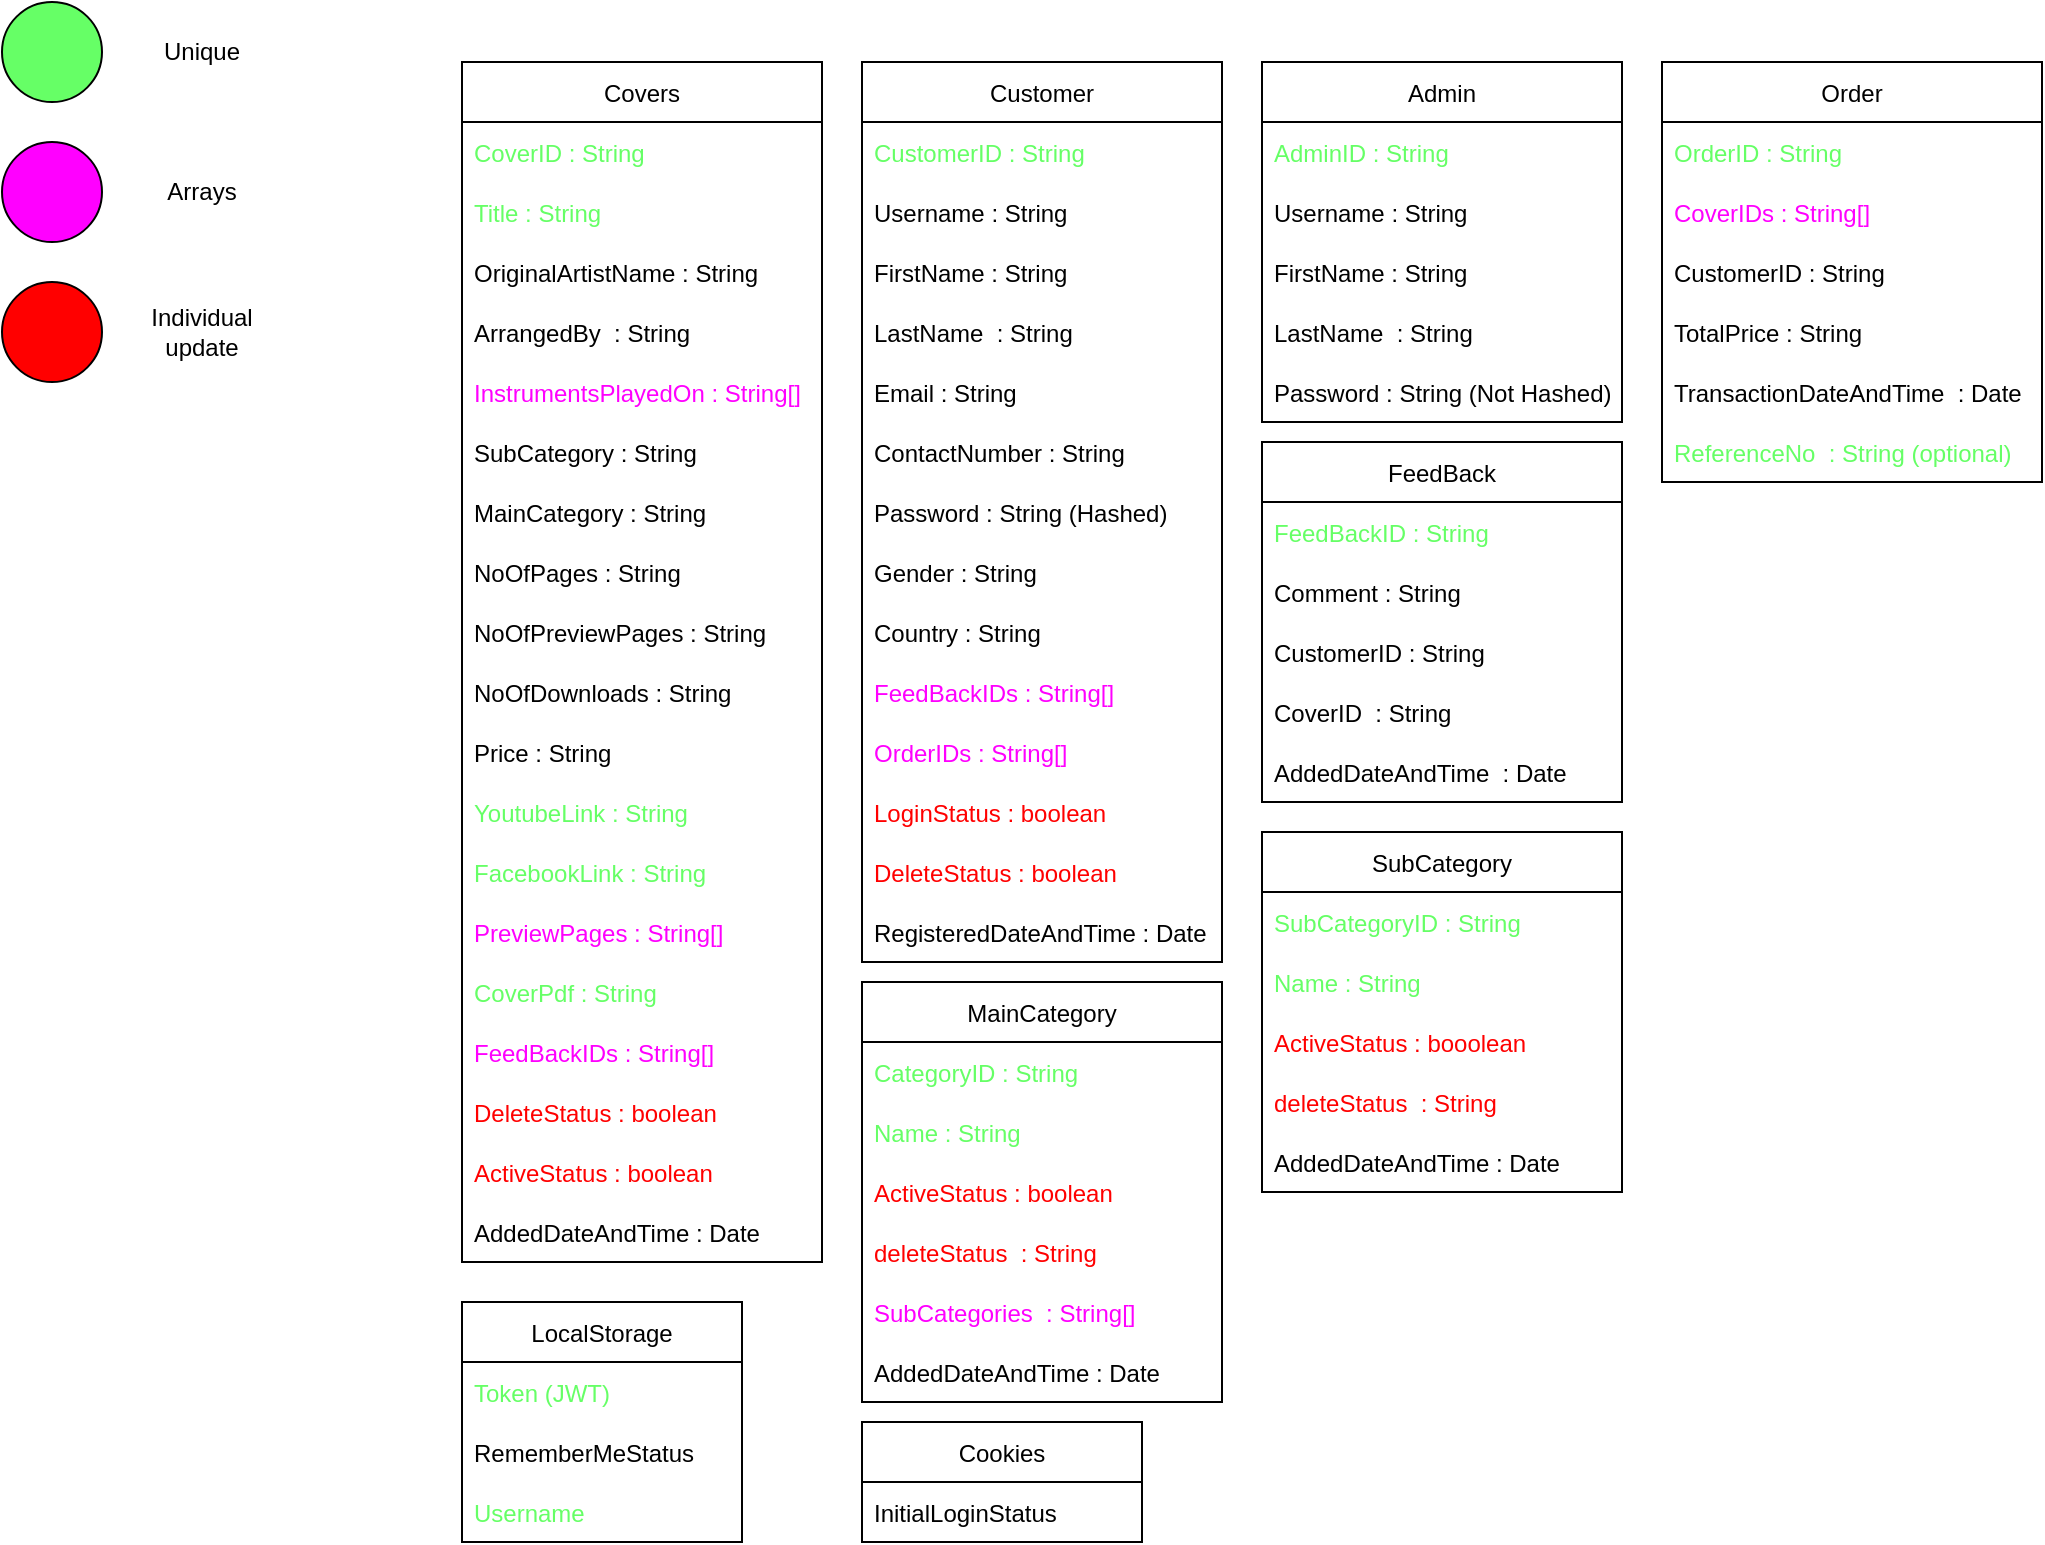 <mxfile version="15.7.3" type="device"><diagram id="PAt_GHvr0KQjyoEOLBBO" name="Page-1"><mxGraphModel dx="1796" dy="614" grid="1" gridSize="10" guides="1" tooltips="1" connect="1" arrows="1" fold="1" page="1" pageScale="1" pageWidth="850" pageHeight="1100" math="0" shadow="0"><root><mxCell id="0"/><mxCell id="1" parent="0"/><mxCell id="BPiIOK6Cy4OtWZ3S1OGS-2" value="Covers" style="swimlane;fontStyle=0;childLayout=stackLayout;horizontal=1;startSize=30;horizontalStack=0;resizeParent=1;resizeParentMax=0;resizeLast=0;collapsible=1;marginBottom=0;" vertex="1" parent="1"><mxGeometry x="70" y="60" width="180" height="600" as="geometry"/></mxCell><mxCell id="BPiIOK6Cy4OtWZ3S1OGS-3" value="CoverID : String" style="text;strokeColor=none;fillColor=none;align=left;verticalAlign=middle;spacingLeft=4;spacingRight=4;overflow=hidden;points=[[0,0.5],[1,0.5]];portConstraint=eastwest;rotatable=0;fontColor=#66FF66;" vertex="1" parent="BPiIOK6Cy4OtWZ3S1OGS-2"><mxGeometry y="30" width="180" height="30" as="geometry"/></mxCell><mxCell id="BPiIOK6Cy4OtWZ3S1OGS-4" value="Title : String" style="text;strokeColor=none;fillColor=none;align=left;verticalAlign=middle;spacingLeft=4;spacingRight=4;overflow=hidden;points=[[0,0.5],[1,0.5]];portConstraint=eastwest;rotatable=0;fontColor=#66FF66;" vertex="1" parent="BPiIOK6Cy4OtWZ3S1OGS-2"><mxGeometry y="60" width="180" height="30" as="geometry"/></mxCell><mxCell id="BPiIOK6Cy4OtWZ3S1OGS-5" value="OriginalArtistName : String" style="text;strokeColor=none;fillColor=none;align=left;verticalAlign=middle;spacingLeft=4;spacingRight=4;overflow=hidden;points=[[0,0.5],[1,0.5]];portConstraint=eastwest;rotatable=0;" vertex="1" parent="BPiIOK6Cy4OtWZ3S1OGS-2"><mxGeometry y="90" width="180" height="30" as="geometry"/></mxCell><mxCell id="BPiIOK6Cy4OtWZ3S1OGS-6" value="ArrangedBy  : String " style="text;strokeColor=none;fillColor=none;align=left;verticalAlign=middle;spacingLeft=4;spacingRight=4;overflow=hidden;points=[[0,0.5],[1,0.5]];portConstraint=eastwest;rotatable=0;" vertex="1" parent="BPiIOK6Cy4OtWZ3S1OGS-2"><mxGeometry y="120" width="180" height="30" as="geometry"/></mxCell><mxCell id="BPiIOK6Cy4OtWZ3S1OGS-7" value="InstrumentsPlayedOn : String[]" style="text;strokeColor=none;fillColor=none;align=left;verticalAlign=middle;spacingLeft=4;spacingRight=4;overflow=hidden;points=[[0,0.5],[1,0.5]];portConstraint=eastwest;rotatable=0;fontColor=#FF00FF;" vertex="1" parent="BPiIOK6Cy4OtWZ3S1OGS-2"><mxGeometry y="150" width="180" height="30" as="geometry"/></mxCell><mxCell id="BPiIOK6Cy4OtWZ3S1OGS-13" value="SubCategory : String" style="text;strokeColor=none;fillColor=none;align=left;verticalAlign=middle;spacingLeft=4;spacingRight=4;overflow=hidden;points=[[0,0.5],[1,0.5]];portConstraint=eastwest;rotatable=0;" vertex="1" parent="BPiIOK6Cy4OtWZ3S1OGS-2"><mxGeometry y="180" width="180" height="30" as="geometry"/></mxCell><mxCell id="BPiIOK6Cy4OtWZ3S1OGS-12" value="MainCategory : String" style="text;strokeColor=none;fillColor=none;align=left;verticalAlign=middle;spacingLeft=4;spacingRight=4;overflow=hidden;points=[[0,0.5],[1,0.5]];portConstraint=eastwest;rotatable=0;" vertex="1" parent="BPiIOK6Cy4OtWZ3S1OGS-2"><mxGeometry y="210" width="180" height="30" as="geometry"/></mxCell><mxCell id="BPiIOK6Cy4OtWZ3S1OGS-10" value="NoOfPages : String" style="text;strokeColor=none;fillColor=none;align=left;verticalAlign=middle;spacingLeft=4;spacingRight=4;overflow=hidden;points=[[0,0.5],[1,0.5]];portConstraint=eastwest;rotatable=0;" vertex="1" parent="BPiIOK6Cy4OtWZ3S1OGS-2"><mxGeometry y="240" width="180" height="30" as="geometry"/></mxCell><mxCell id="BPiIOK6Cy4OtWZ3S1OGS-11" value="NoOfPreviewPages : String" style="text;strokeColor=none;fillColor=none;align=left;verticalAlign=middle;spacingLeft=4;spacingRight=4;overflow=hidden;points=[[0,0.5],[1,0.5]];portConstraint=eastwest;rotatable=0;" vertex="1" parent="BPiIOK6Cy4OtWZ3S1OGS-2"><mxGeometry y="270" width="180" height="30" as="geometry"/></mxCell><mxCell id="BPiIOK6Cy4OtWZ3S1OGS-9" value="NoOfDownloads : String" style="text;strokeColor=none;fillColor=none;align=left;verticalAlign=middle;spacingLeft=4;spacingRight=4;overflow=hidden;points=[[0,0.5],[1,0.5]];portConstraint=eastwest;rotatable=0;" vertex="1" parent="BPiIOK6Cy4OtWZ3S1OGS-2"><mxGeometry y="300" width="180" height="30" as="geometry"/></mxCell><mxCell id="BPiIOK6Cy4OtWZ3S1OGS-8" value="Price : String" style="text;strokeColor=none;fillColor=none;align=left;verticalAlign=middle;spacingLeft=4;spacingRight=4;overflow=hidden;points=[[0,0.5],[1,0.5]];portConstraint=eastwest;rotatable=0;" vertex="1" parent="BPiIOK6Cy4OtWZ3S1OGS-2"><mxGeometry y="330" width="180" height="30" as="geometry"/></mxCell><mxCell id="BPiIOK6Cy4OtWZ3S1OGS-14" value="YoutubeLink : String" style="text;strokeColor=none;fillColor=none;align=left;verticalAlign=middle;spacingLeft=4;spacingRight=4;overflow=hidden;points=[[0,0.5],[1,0.5]];portConstraint=eastwest;rotatable=0;fontColor=#66FF66;" vertex="1" parent="BPiIOK6Cy4OtWZ3S1OGS-2"><mxGeometry y="360" width="180" height="30" as="geometry"/></mxCell><mxCell id="BPiIOK6Cy4OtWZ3S1OGS-18" value="FacebookLink : String" style="text;strokeColor=none;fillColor=none;align=left;verticalAlign=middle;spacingLeft=4;spacingRight=4;overflow=hidden;points=[[0,0.5],[1,0.5]];portConstraint=eastwest;rotatable=0;fontColor=#66FF66;" vertex="1" parent="BPiIOK6Cy4OtWZ3S1OGS-2"><mxGeometry y="390" width="180" height="30" as="geometry"/></mxCell><mxCell id="BPiIOK6Cy4OtWZ3S1OGS-17" value="PreviewPages : String[]" style="text;strokeColor=none;fillColor=none;align=left;verticalAlign=middle;spacingLeft=4;spacingRight=4;overflow=hidden;points=[[0,0.5],[1,0.5]];portConstraint=eastwest;rotatable=0;fontColor=#FF00FF;" vertex="1" parent="BPiIOK6Cy4OtWZ3S1OGS-2"><mxGeometry y="420" width="180" height="30" as="geometry"/></mxCell><mxCell id="BPiIOK6Cy4OtWZ3S1OGS-16" value="CoverPdf : String" style="text;strokeColor=none;fillColor=none;align=left;verticalAlign=middle;spacingLeft=4;spacingRight=4;overflow=hidden;points=[[0,0.5],[1,0.5]];portConstraint=eastwest;rotatable=0;fontColor=#66FF66;" vertex="1" parent="BPiIOK6Cy4OtWZ3S1OGS-2"><mxGeometry y="450" width="180" height="30" as="geometry"/></mxCell><mxCell id="BPiIOK6Cy4OtWZ3S1OGS-75" value="FeedBackIDs : String[]" style="text;strokeColor=none;fillColor=none;align=left;verticalAlign=middle;spacingLeft=4;spacingRight=4;overflow=hidden;points=[[0,0.5],[1,0.5]];portConstraint=eastwest;rotatable=0;fontColor=#FF00FF;" vertex="1" parent="BPiIOK6Cy4OtWZ3S1OGS-2"><mxGeometry y="480" width="180" height="30" as="geometry"/></mxCell><mxCell id="BPiIOK6Cy4OtWZ3S1OGS-15" value="DeleteStatus : boolean " style="text;strokeColor=none;fillColor=none;align=left;verticalAlign=middle;spacingLeft=4;spacingRight=4;overflow=hidden;points=[[0,0.5],[1,0.5]];portConstraint=eastwest;rotatable=0;fontColor=#FF0000;" vertex="1" parent="BPiIOK6Cy4OtWZ3S1OGS-2"><mxGeometry y="510" width="180" height="30" as="geometry"/></mxCell><mxCell id="BPiIOK6Cy4OtWZ3S1OGS-19" value="ActiveStatus : boolean" style="text;strokeColor=none;fillColor=none;align=left;verticalAlign=middle;spacingLeft=4;spacingRight=4;overflow=hidden;points=[[0,0.5],[1,0.5]];portConstraint=eastwest;rotatable=0;fontColor=#FF0000;" vertex="1" parent="BPiIOK6Cy4OtWZ3S1OGS-2"><mxGeometry y="540" width="180" height="30" as="geometry"/></mxCell><mxCell id="BPiIOK6Cy4OtWZ3S1OGS-20" value="AddedDateAndTime : Date" style="text;strokeColor=none;fillColor=none;align=left;verticalAlign=middle;spacingLeft=4;spacingRight=4;overflow=hidden;points=[[0,0.5],[1,0.5]];portConstraint=eastwest;rotatable=0;" vertex="1" parent="BPiIOK6Cy4OtWZ3S1OGS-2"><mxGeometry y="570" width="180" height="30" as="geometry"/></mxCell><mxCell id="BPiIOK6Cy4OtWZ3S1OGS-21" value="Customer" style="swimlane;fontStyle=0;childLayout=stackLayout;horizontal=1;startSize=30;horizontalStack=0;resizeParent=1;resizeParentMax=0;resizeLast=0;collapsible=1;marginBottom=0;" vertex="1" parent="1"><mxGeometry x="270" y="60" width="180" height="450" as="geometry"/></mxCell><mxCell id="BPiIOK6Cy4OtWZ3S1OGS-22" value="CustomerID : String" style="text;strokeColor=none;fillColor=none;align=left;verticalAlign=middle;spacingLeft=4;spacingRight=4;overflow=hidden;points=[[0,0.5],[1,0.5]];portConstraint=eastwest;rotatable=0;fontColor=#66FF66;" vertex="1" parent="BPiIOK6Cy4OtWZ3S1OGS-21"><mxGeometry y="30" width="180" height="30" as="geometry"/></mxCell><mxCell id="BPiIOK6Cy4OtWZ3S1OGS-23" value="Username : String" style="text;strokeColor=none;fillColor=none;align=left;verticalAlign=middle;spacingLeft=4;spacingRight=4;overflow=hidden;points=[[0,0.5],[1,0.5]];portConstraint=eastwest;rotatable=0;" vertex="1" parent="BPiIOK6Cy4OtWZ3S1OGS-21"><mxGeometry y="60" width="180" height="30" as="geometry"/></mxCell><mxCell id="BPiIOK6Cy4OtWZ3S1OGS-24" value="FirstName : String" style="text;strokeColor=none;fillColor=none;align=left;verticalAlign=middle;spacingLeft=4;spacingRight=4;overflow=hidden;points=[[0,0.5],[1,0.5]];portConstraint=eastwest;rotatable=0;" vertex="1" parent="BPiIOK6Cy4OtWZ3S1OGS-21"><mxGeometry y="90" width="180" height="30" as="geometry"/></mxCell><mxCell id="BPiIOK6Cy4OtWZ3S1OGS-25" value="LastName  : String " style="text;strokeColor=none;fillColor=none;align=left;verticalAlign=middle;spacingLeft=4;spacingRight=4;overflow=hidden;points=[[0,0.5],[1,0.5]];portConstraint=eastwest;rotatable=0;" vertex="1" parent="BPiIOK6Cy4OtWZ3S1OGS-21"><mxGeometry y="120" width="180" height="30" as="geometry"/></mxCell><mxCell id="BPiIOK6Cy4OtWZ3S1OGS-26" value="Email : String" style="text;strokeColor=none;fillColor=none;align=left;verticalAlign=middle;spacingLeft=4;spacingRight=4;overflow=hidden;points=[[0,0.5],[1,0.5]];portConstraint=eastwest;rotatable=0;" vertex="1" parent="BPiIOK6Cy4OtWZ3S1OGS-21"><mxGeometry y="150" width="180" height="30" as="geometry"/></mxCell><mxCell id="BPiIOK6Cy4OtWZ3S1OGS-27" value="ContactNumber : String" style="text;strokeColor=none;fillColor=none;align=left;verticalAlign=middle;spacingLeft=4;spacingRight=4;overflow=hidden;points=[[0,0.5],[1,0.5]];portConstraint=eastwest;rotatable=0;" vertex="1" parent="BPiIOK6Cy4OtWZ3S1OGS-21"><mxGeometry y="180" width="180" height="30" as="geometry"/></mxCell><mxCell id="BPiIOK6Cy4OtWZ3S1OGS-28" value="Password : String (Hashed)" style="text;strokeColor=none;fillColor=none;align=left;verticalAlign=middle;spacingLeft=4;spacingRight=4;overflow=hidden;points=[[0,0.5],[1,0.5]];portConstraint=eastwest;rotatable=0;" vertex="1" parent="BPiIOK6Cy4OtWZ3S1OGS-21"><mxGeometry y="210" width="180" height="30" as="geometry"/></mxCell><mxCell id="BPiIOK6Cy4OtWZ3S1OGS-29" value="Gender : String" style="text;strokeColor=none;fillColor=none;align=left;verticalAlign=middle;spacingLeft=4;spacingRight=4;overflow=hidden;points=[[0,0.5],[1,0.5]];portConstraint=eastwest;rotatable=0;" vertex="1" parent="BPiIOK6Cy4OtWZ3S1OGS-21"><mxGeometry y="240" width="180" height="30" as="geometry"/></mxCell><mxCell id="BPiIOK6Cy4OtWZ3S1OGS-30" value="Country : String" style="text;strokeColor=none;fillColor=none;align=left;verticalAlign=middle;spacingLeft=4;spacingRight=4;overflow=hidden;points=[[0,0.5],[1,0.5]];portConstraint=eastwest;rotatable=0;" vertex="1" parent="BPiIOK6Cy4OtWZ3S1OGS-21"><mxGeometry y="270" width="180" height="30" as="geometry"/></mxCell><mxCell id="BPiIOK6Cy4OtWZ3S1OGS-74" value="FeedBackIDs : String[]" style="text;strokeColor=none;fillColor=none;align=left;verticalAlign=middle;spacingLeft=4;spacingRight=4;overflow=hidden;points=[[0,0.5],[1,0.5]];portConstraint=eastwest;rotatable=0;fontColor=#FF00FF;" vertex="1" parent="BPiIOK6Cy4OtWZ3S1OGS-21"><mxGeometry y="300" width="180" height="30" as="geometry"/></mxCell><mxCell id="BPiIOK6Cy4OtWZ3S1OGS-82" value="OrderIDs : String[]" style="text;strokeColor=none;fillColor=none;align=left;verticalAlign=middle;spacingLeft=4;spacingRight=4;overflow=hidden;points=[[0,0.5],[1,0.5]];portConstraint=eastwest;rotatable=0;fontColor=#FF00FF;" vertex="1" parent="BPiIOK6Cy4OtWZ3S1OGS-21"><mxGeometry y="330" width="180" height="30" as="geometry"/></mxCell><mxCell id="BPiIOK6Cy4OtWZ3S1OGS-40" value="LoginStatus : boolean" style="text;strokeColor=none;fillColor=none;align=left;verticalAlign=middle;spacingLeft=4;spacingRight=4;overflow=hidden;points=[[0,0.5],[1,0.5]];portConstraint=eastwest;rotatable=0;fontColor=#FF0000;" vertex="1" parent="BPiIOK6Cy4OtWZ3S1OGS-21"><mxGeometry y="360" width="180" height="30" as="geometry"/></mxCell><mxCell id="BPiIOK6Cy4OtWZ3S1OGS-105" value="DeleteStatus : boolean" style="text;strokeColor=none;fillColor=none;align=left;verticalAlign=middle;spacingLeft=4;spacingRight=4;overflow=hidden;points=[[0,0.5],[1,0.5]];portConstraint=eastwest;rotatable=0;fontColor=#FF0000;" vertex="1" parent="BPiIOK6Cy4OtWZ3S1OGS-21"><mxGeometry y="390" width="180" height="30" as="geometry"/></mxCell><mxCell id="BPiIOK6Cy4OtWZ3S1OGS-39" value="RegisteredDateAndTime : Date" style="text;strokeColor=none;fillColor=none;align=left;verticalAlign=middle;spacingLeft=4;spacingRight=4;overflow=hidden;points=[[0,0.5],[1,0.5]];portConstraint=eastwest;rotatable=0;" vertex="1" parent="BPiIOK6Cy4OtWZ3S1OGS-21"><mxGeometry y="420" width="180" height="30" as="geometry"/></mxCell><mxCell id="BPiIOK6Cy4OtWZ3S1OGS-41" value="Admin" style="swimlane;fontStyle=0;childLayout=stackLayout;horizontal=1;startSize=30;horizontalStack=0;resizeParent=1;resizeParentMax=0;resizeLast=0;collapsible=1;marginBottom=0;" vertex="1" parent="1"><mxGeometry x="470" y="60" width="180" height="180" as="geometry"/></mxCell><mxCell id="BPiIOK6Cy4OtWZ3S1OGS-42" value="AdminID : String" style="text;strokeColor=none;fillColor=none;align=left;verticalAlign=middle;spacingLeft=4;spacingRight=4;overflow=hidden;points=[[0,0.5],[1,0.5]];portConstraint=eastwest;rotatable=0;fontColor=#66FF66;" vertex="1" parent="BPiIOK6Cy4OtWZ3S1OGS-41"><mxGeometry y="30" width="180" height="30" as="geometry"/></mxCell><mxCell id="BPiIOK6Cy4OtWZ3S1OGS-43" value="Username : String" style="text;strokeColor=none;fillColor=none;align=left;verticalAlign=middle;spacingLeft=4;spacingRight=4;overflow=hidden;points=[[0,0.5],[1,0.5]];portConstraint=eastwest;rotatable=0;" vertex="1" parent="BPiIOK6Cy4OtWZ3S1OGS-41"><mxGeometry y="60" width="180" height="30" as="geometry"/></mxCell><mxCell id="BPiIOK6Cy4OtWZ3S1OGS-44" value="FirstName : String" style="text;strokeColor=none;fillColor=none;align=left;verticalAlign=middle;spacingLeft=4;spacingRight=4;overflow=hidden;points=[[0,0.5],[1,0.5]];portConstraint=eastwest;rotatable=0;" vertex="1" parent="BPiIOK6Cy4OtWZ3S1OGS-41"><mxGeometry y="90" width="180" height="30" as="geometry"/></mxCell><mxCell id="BPiIOK6Cy4OtWZ3S1OGS-45" value="LastName  : String " style="text;strokeColor=none;fillColor=none;align=left;verticalAlign=middle;spacingLeft=4;spacingRight=4;overflow=hidden;points=[[0,0.5],[1,0.5]];portConstraint=eastwest;rotatable=0;" vertex="1" parent="BPiIOK6Cy4OtWZ3S1OGS-41"><mxGeometry y="120" width="180" height="30" as="geometry"/></mxCell><mxCell id="BPiIOK6Cy4OtWZ3S1OGS-46" value="Password : String (Not Hashed)" style="text;strokeColor=none;fillColor=none;align=left;verticalAlign=middle;spacingLeft=4;spacingRight=4;overflow=hidden;points=[[0,0.5],[1,0.5]];portConstraint=eastwest;rotatable=0;" vertex="1" parent="BPiIOK6Cy4OtWZ3S1OGS-41"><mxGeometry y="150" width="180" height="30" as="geometry"/></mxCell><mxCell id="BPiIOK6Cy4OtWZ3S1OGS-53" value="MainCategory" style="swimlane;fontStyle=0;childLayout=stackLayout;horizontal=1;startSize=30;horizontalStack=0;resizeParent=1;resizeParentMax=0;resizeLast=0;collapsible=1;marginBottom=0;" vertex="1" parent="1"><mxGeometry x="270" y="520" width="180" height="210" as="geometry"/></mxCell><mxCell id="BPiIOK6Cy4OtWZ3S1OGS-54" value="CategoryID : String" style="text;strokeColor=none;fillColor=none;align=left;verticalAlign=middle;spacingLeft=4;spacingRight=4;overflow=hidden;points=[[0,0.5],[1,0.5]];portConstraint=eastwest;rotatable=0;fontColor=#66FF66;" vertex="1" parent="BPiIOK6Cy4OtWZ3S1OGS-53"><mxGeometry y="30" width="180" height="30" as="geometry"/></mxCell><mxCell id="BPiIOK6Cy4OtWZ3S1OGS-55" value="Name : String" style="text;strokeColor=none;fillColor=none;align=left;verticalAlign=middle;spacingLeft=4;spacingRight=4;overflow=hidden;points=[[0,0.5],[1,0.5]];portConstraint=eastwest;rotatable=0;fontColor=#66FF66;" vertex="1" parent="BPiIOK6Cy4OtWZ3S1OGS-53"><mxGeometry y="60" width="180" height="30" as="geometry"/></mxCell><mxCell id="BPiIOK6Cy4OtWZ3S1OGS-56" value="ActiveStatus : boolean" style="text;strokeColor=none;fillColor=none;align=left;verticalAlign=middle;spacingLeft=4;spacingRight=4;overflow=hidden;points=[[0,0.5],[1,0.5]];portConstraint=eastwest;rotatable=0;fontColor=#FF0000;" vertex="1" parent="BPiIOK6Cy4OtWZ3S1OGS-53"><mxGeometry y="90" width="180" height="30" as="geometry"/></mxCell><mxCell id="BPiIOK6Cy4OtWZ3S1OGS-57" value="deleteStatus  : String " style="text;strokeColor=none;fillColor=none;align=left;verticalAlign=middle;spacingLeft=4;spacingRight=4;overflow=hidden;points=[[0,0.5],[1,0.5]];portConstraint=eastwest;rotatable=0;fontColor=#FF0000;" vertex="1" parent="BPiIOK6Cy4OtWZ3S1OGS-53"><mxGeometry y="120" width="180" height="30" as="geometry"/></mxCell><mxCell id="BPiIOK6Cy4OtWZ3S1OGS-66" value="SubCategories  : String[] " style="text;strokeColor=none;fillColor=none;align=left;verticalAlign=middle;spacingLeft=4;spacingRight=4;overflow=hidden;points=[[0,0.5],[1,0.5]];portConstraint=eastwest;rotatable=0;fontColor=#FF00FF;" vertex="1" parent="BPiIOK6Cy4OtWZ3S1OGS-53"><mxGeometry y="150" width="180" height="30" as="geometry"/></mxCell><mxCell id="BPiIOK6Cy4OtWZ3S1OGS-58" value="AddedDateAndTime : Date" style="text;strokeColor=none;fillColor=none;align=left;verticalAlign=middle;spacingLeft=4;spacingRight=4;overflow=hidden;points=[[0,0.5],[1,0.5]];portConstraint=eastwest;rotatable=0;" vertex="1" parent="BPiIOK6Cy4OtWZ3S1OGS-53"><mxGeometry y="180" width="180" height="30" as="geometry"/></mxCell><mxCell id="BPiIOK6Cy4OtWZ3S1OGS-59" value="SubCategory" style="swimlane;fontStyle=0;childLayout=stackLayout;horizontal=1;startSize=30;horizontalStack=0;resizeParent=1;resizeParentMax=0;resizeLast=0;collapsible=1;marginBottom=0;" vertex="1" parent="1"><mxGeometry x="470" y="445" width="180" height="180" as="geometry"/></mxCell><mxCell id="BPiIOK6Cy4OtWZ3S1OGS-60" value="SubCategoryID : String" style="text;strokeColor=none;fillColor=none;align=left;verticalAlign=middle;spacingLeft=4;spacingRight=4;overflow=hidden;points=[[0,0.5],[1,0.5]];portConstraint=eastwest;rotatable=0;fontColor=#66FF66;" vertex="1" parent="BPiIOK6Cy4OtWZ3S1OGS-59"><mxGeometry y="30" width="180" height="30" as="geometry"/></mxCell><mxCell id="BPiIOK6Cy4OtWZ3S1OGS-61" value="Name : String" style="text;strokeColor=none;fillColor=none;align=left;verticalAlign=middle;spacingLeft=4;spacingRight=4;overflow=hidden;points=[[0,0.5],[1,0.5]];portConstraint=eastwest;rotatable=0;fontColor=#66FF66;" vertex="1" parent="BPiIOK6Cy4OtWZ3S1OGS-59"><mxGeometry y="60" width="180" height="30" as="geometry"/></mxCell><mxCell id="BPiIOK6Cy4OtWZ3S1OGS-62" value="ActiveStatus : booolean" style="text;strokeColor=none;fillColor=none;align=left;verticalAlign=middle;spacingLeft=4;spacingRight=4;overflow=hidden;points=[[0,0.5],[1,0.5]];portConstraint=eastwest;rotatable=0;fontColor=#FF0000;" vertex="1" parent="BPiIOK6Cy4OtWZ3S1OGS-59"><mxGeometry y="90" width="180" height="30" as="geometry"/></mxCell><mxCell id="BPiIOK6Cy4OtWZ3S1OGS-63" value="deleteStatus  : String " style="text;strokeColor=none;fillColor=none;align=left;verticalAlign=middle;spacingLeft=4;spacingRight=4;overflow=hidden;points=[[0,0.5],[1,0.5]];portConstraint=eastwest;rotatable=0;fontColor=#FF0000;" vertex="1" parent="BPiIOK6Cy4OtWZ3S1OGS-59"><mxGeometry y="120" width="180" height="30" as="geometry"/></mxCell><mxCell id="BPiIOK6Cy4OtWZ3S1OGS-64" value="AddedDateAndTime : Date" style="text;strokeColor=none;fillColor=none;align=left;verticalAlign=middle;spacingLeft=4;spacingRight=4;overflow=hidden;points=[[0,0.5],[1,0.5]];portConstraint=eastwest;rotatable=0;" vertex="1" parent="BPiIOK6Cy4OtWZ3S1OGS-59"><mxGeometry y="150" width="180" height="30" as="geometry"/></mxCell><mxCell id="BPiIOK6Cy4OtWZ3S1OGS-67" value="FeedBack" style="swimlane;fontStyle=0;childLayout=stackLayout;horizontal=1;startSize=30;horizontalStack=0;resizeParent=1;resizeParentMax=0;resizeLast=0;collapsible=1;marginBottom=0;" vertex="1" parent="1"><mxGeometry x="470" y="250" width="180" height="180" as="geometry"/></mxCell><mxCell id="BPiIOK6Cy4OtWZ3S1OGS-68" value="FeedBackID : String" style="text;strokeColor=none;fillColor=none;align=left;verticalAlign=middle;spacingLeft=4;spacingRight=4;overflow=hidden;points=[[0,0.5],[1,0.5]];portConstraint=eastwest;rotatable=0;fontColor=#66FF66;" vertex="1" parent="BPiIOK6Cy4OtWZ3S1OGS-67"><mxGeometry y="30" width="180" height="30" as="geometry"/></mxCell><mxCell id="BPiIOK6Cy4OtWZ3S1OGS-69" value="Comment : String" style="text;strokeColor=none;fillColor=none;align=left;verticalAlign=middle;spacingLeft=4;spacingRight=4;overflow=hidden;points=[[0,0.5],[1,0.5]];portConstraint=eastwest;rotatable=0;" vertex="1" parent="BPiIOK6Cy4OtWZ3S1OGS-67"><mxGeometry y="60" width="180" height="30" as="geometry"/></mxCell><mxCell id="BPiIOK6Cy4OtWZ3S1OGS-70" value="CustomerID : String" style="text;strokeColor=none;fillColor=none;align=left;verticalAlign=middle;spacingLeft=4;spacingRight=4;overflow=hidden;points=[[0,0.5],[1,0.5]];portConstraint=eastwest;rotatable=0;" vertex="1" parent="BPiIOK6Cy4OtWZ3S1OGS-67"><mxGeometry y="90" width="180" height="30" as="geometry"/></mxCell><mxCell id="BPiIOK6Cy4OtWZ3S1OGS-71" value="CoverID  : String " style="text;strokeColor=none;fillColor=none;align=left;verticalAlign=middle;spacingLeft=4;spacingRight=4;overflow=hidden;points=[[0,0.5],[1,0.5]];portConstraint=eastwest;rotatable=0;" vertex="1" parent="BPiIOK6Cy4OtWZ3S1OGS-67"><mxGeometry y="120" width="180" height="30" as="geometry"/></mxCell><mxCell id="BPiIOK6Cy4OtWZ3S1OGS-72" value="AddedDateAndTime  : Date " style="text;strokeColor=none;fillColor=none;align=left;verticalAlign=middle;spacingLeft=4;spacingRight=4;overflow=hidden;points=[[0,0.5],[1,0.5]];portConstraint=eastwest;rotatable=0;" vertex="1" parent="BPiIOK6Cy4OtWZ3S1OGS-67"><mxGeometry y="150" width="180" height="30" as="geometry"/></mxCell><mxCell id="BPiIOK6Cy4OtWZ3S1OGS-76" value="Order" style="swimlane;fontStyle=0;childLayout=stackLayout;horizontal=1;startSize=30;horizontalStack=0;resizeParent=1;resizeParentMax=0;resizeLast=0;collapsible=1;marginBottom=0;" vertex="1" parent="1"><mxGeometry x="670" y="60" width="190" height="210" as="geometry"/></mxCell><mxCell id="BPiIOK6Cy4OtWZ3S1OGS-77" value="OrderID : String" style="text;strokeColor=none;fillColor=none;align=left;verticalAlign=middle;spacingLeft=4;spacingRight=4;overflow=hidden;points=[[0,0.5],[1,0.5]];portConstraint=eastwest;rotatable=0;fontColor=#66FF66;" vertex="1" parent="BPiIOK6Cy4OtWZ3S1OGS-76"><mxGeometry y="30" width="190" height="30" as="geometry"/></mxCell><mxCell id="BPiIOK6Cy4OtWZ3S1OGS-78" value="CoverIDs : String[]" style="text;strokeColor=none;fillColor=none;align=left;verticalAlign=middle;spacingLeft=4;spacingRight=4;overflow=hidden;points=[[0,0.5],[1,0.5]];portConstraint=eastwest;rotatable=0;fontColor=#FF00FF;" vertex="1" parent="BPiIOK6Cy4OtWZ3S1OGS-76"><mxGeometry y="60" width="190" height="30" as="geometry"/></mxCell><mxCell id="BPiIOK6Cy4OtWZ3S1OGS-79" value="CustomerID : String" style="text;strokeColor=none;fillColor=none;align=left;verticalAlign=middle;spacingLeft=4;spacingRight=4;overflow=hidden;points=[[0,0.5],[1,0.5]];portConstraint=eastwest;rotatable=0;" vertex="1" parent="BPiIOK6Cy4OtWZ3S1OGS-76"><mxGeometry y="90" width="190" height="30" as="geometry"/></mxCell><mxCell id="BPiIOK6Cy4OtWZ3S1OGS-81" value="TotalPrice : String" style="text;strokeColor=none;fillColor=none;align=left;verticalAlign=middle;spacingLeft=4;spacingRight=4;overflow=hidden;points=[[0,0.5],[1,0.5]];portConstraint=eastwest;rotatable=0;" vertex="1" parent="BPiIOK6Cy4OtWZ3S1OGS-76"><mxGeometry y="120" width="190" height="30" as="geometry"/></mxCell><mxCell id="BPiIOK6Cy4OtWZ3S1OGS-80" value="TransactionDateAndTime  : Date" style="text;strokeColor=none;fillColor=none;align=left;verticalAlign=middle;spacingLeft=4;spacingRight=4;overflow=hidden;points=[[0,0.5],[1,0.5]];portConstraint=eastwest;rotatable=0;" vertex="1" parent="BPiIOK6Cy4OtWZ3S1OGS-76"><mxGeometry y="150" width="190" height="30" as="geometry"/></mxCell><mxCell id="BPiIOK6Cy4OtWZ3S1OGS-83" value="ReferenceNo  : String (optional)" style="text;strokeColor=none;fillColor=none;align=left;verticalAlign=middle;spacingLeft=4;spacingRight=4;overflow=hidden;points=[[0,0.5],[1,0.5]];portConstraint=eastwest;rotatable=0;fontColor=#66FF66;" vertex="1" parent="BPiIOK6Cy4OtWZ3S1OGS-76"><mxGeometry y="180" width="190" height="30" as="geometry"/></mxCell><mxCell id="BPiIOK6Cy4OtWZ3S1OGS-84" value="LocalStorage" style="swimlane;fontStyle=0;childLayout=stackLayout;horizontal=1;startSize=30;horizontalStack=0;resizeParent=1;resizeParentMax=0;resizeLast=0;collapsible=1;marginBottom=0;" vertex="1" parent="1"><mxGeometry x="70" y="680" width="140" height="120" as="geometry"/></mxCell><mxCell id="BPiIOK6Cy4OtWZ3S1OGS-85" value="Token (JWT)" style="text;strokeColor=none;fillColor=none;align=left;verticalAlign=middle;spacingLeft=4;spacingRight=4;overflow=hidden;points=[[0,0.5],[1,0.5]];portConstraint=eastwest;rotatable=0;fontColor=#66FF66;" vertex="1" parent="BPiIOK6Cy4OtWZ3S1OGS-84"><mxGeometry y="30" width="140" height="30" as="geometry"/></mxCell><mxCell id="BPiIOK6Cy4OtWZ3S1OGS-86" value="RememberMeStatus" style="text;strokeColor=none;fillColor=none;align=left;verticalAlign=middle;spacingLeft=4;spacingRight=4;overflow=hidden;points=[[0,0.5],[1,0.5]];portConstraint=eastwest;rotatable=0;" vertex="1" parent="BPiIOK6Cy4OtWZ3S1OGS-84"><mxGeometry y="60" width="140" height="30" as="geometry"/></mxCell><mxCell id="BPiIOK6Cy4OtWZ3S1OGS-87" value="Username" style="text;strokeColor=none;fillColor=none;align=left;verticalAlign=middle;spacingLeft=4;spacingRight=4;overflow=hidden;points=[[0,0.5],[1,0.5]];portConstraint=eastwest;rotatable=0;fontColor=#66FF66;" vertex="1" parent="BPiIOK6Cy4OtWZ3S1OGS-84"><mxGeometry y="90" width="140" height="30" as="geometry"/></mxCell><mxCell id="BPiIOK6Cy4OtWZ3S1OGS-93" value="Cookies" style="swimlane;fontStyle=0;childLayout=stackLayout;horizontal=1;startSize=30;horizontalStack=0;resizeParent=1;resizeParentMax=0;resizeLast=0;collapsible=1;marginBottom=0;" vertex="1" parent="1"><mxGeometry x="270" y="740" width="140" height="60" as="geometry"/></mxCell><mxCell id="BPiIOK6Cy4OtWZ3S1OGS-94" value="InitialLoginStatus" style="text;strokeColor=none;fillColor=none;align=left;verticalAlign=middle;spacingLeft=4;spacingRight=4;overflow=hidden;points=[[0,0.5],[1,0.5]];portConstraint=eastwest;rotatable=0;" vertex="1" parent="BPiIOK6Cy4OtWZ3S1OGS-93"><mxGeometry y="30" width="140" height="30" as="geometry"/></mxCell><mxCell id="BPiIOK6Cy4OtWZ3S1OGS-98" value="" style="ellipse;whiteSpace=wrap;html=1;aspect=fixed;strokeColor=#000000;fillColor=#66FF66;" vertex="1" parent="1"><mxGeometry x="-160" y="30" width="50" height="50" as="geometry"/></mxCell><mxCell id="BPiIOK6Cy4OtWZ3S1OGS-99" value="" style="ellipse;whiteSpace=wrap;html=1;aspect=fixed;fillColor=#FF00FF;" vertex="1" parent="1"><mxGeometry x="-160" y="100" width="50" height="50" as="geometry"/></mxCell><mxCell id="BPiIOK6Cy4OtWZ3S1OGS-100" value="" style="ellipse;whiteSpace=wrap;html=1;aspect=fixed;fillColor=#FF0000;" vertex="1" parent="1"><mxGeometry x="-160" y="170" width="50" height="50" as="geometry"/></mxCell><mxCell id="BPiIOK6Cy4OtWZ3S1OGS-101" value="Unique" style="text;html=1;strokeColor=none;fillColor=none;align=center;verticalAlign=middle;whiteSpace=wrap;rounded=0;" vertex="1" parent="1"><mxGeometry x="-90" y="40" width="60" height="30" as="geometry"/></mxCell><mxCell id="BPiIOK6Cy4OtWZ3S1OGS-102" value="Individual update" style="text;html=1;strokeColor=none;fillColor=none;align=center;verticalAlign=middle;whiteSpace=wrap;rounded=0;" vertex="1" parent="1"><mxGeometry x="-90" y="180" width="60" height="30" as="geometry"/></mxCell><mxCell id="BPiIOK6Cy4OtWZ3S1OGS-103" value="Arrays" style="text;html=1;strokeColor=none;fillColor=none;align=center;verticalAlign=middle;whiteSpace=wrap;rounded=0;" vertex="1" parent="1"><mxGeometry x="-90" y="110" width="60" height="30" as="geometry"/></mxCell></root></mxGraphModel></diagram></mxfile>